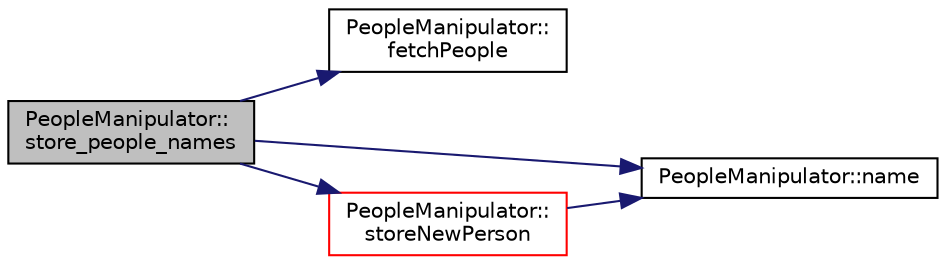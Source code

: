 digraph "PeopleManipulator::store_people_names"
{
 // LATEX_PDF_SIZE
  edge [fontname="Helvetica",fontsize="10",labelfontname="Helvetica",labelfontsize="10"];
  node [fontname="Helvetica",fontsize="10",shape=record];
  rankdir="LR";
  Node1 [label="PeopleManipulator::\lstore_people_names",height=0.2,width=0.4,color="black", fillcolor="grey75", style="filled", fontcolor="black",tooltip=" "];
  Node1 -> Node2 [color="midnightblue",fontsize="10",style="solid",fontname="Helvetica"];
  Node2 [label="PeopleManipulator::\lfetchPeople",height=0.2,width=0.4,color="black", fillcolor="white", style="filled",URL="$class_people_manipulator.html#ace25b0974d8f33a7cd6f78febb05bd8a",tooltip=" "];
  Node1 -> Node3 [color="midnightblue",fontsize="10",style="solid",fontname="Helvetica"];
  Node3 [label="PeopleManipulator::name",height=0.2,width=0.4,color="black", fillcolor="white", style="filled",URL="$class_people_manipulator.html#abf23967ee8c4d0cc96e14854a629f512",tooltip=" "];
  Node1 -> Node4 [color="midnightblue",fontsize="10",style="solid",fontname="Helvetica"];
  Node4 [label="PeopleManipulator::\lstoreNewPerson",height=0.2,width=0.4,color="red", fillcolor="white", style="filled",URL="$class_people_manipulator.html#afa2cd7e6d0955a3b87020da440d28520",tooltip=" "];
  Node4 -> Node3 [color="midnightblue",fontsize="10",style="solid",fontname="Helvetica"];
}
